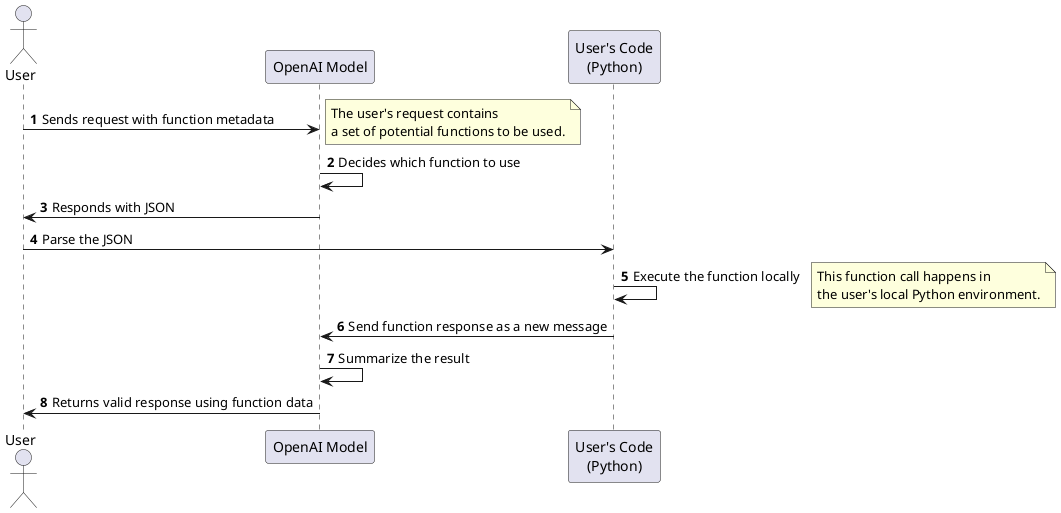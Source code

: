 @startuml

autonumber
actor User
participant "OpenAI Model" as A
participant "User's Code\n(Python)" as B

User -> A: Sends request with function metadata
note right: The user's request contains\na set of potential functions to be used.
A -> A: Decides which function to use
A -> User: Responds with JSON
User -> B: Parse the JSON
B -> B: Execute the function locally
note right: This function call happens in\nthe user's local Python environment.
B -> A: Send function response as a new message
A -> A: Summarize the result
A -> User: Returns valid response using function data

@enduml
